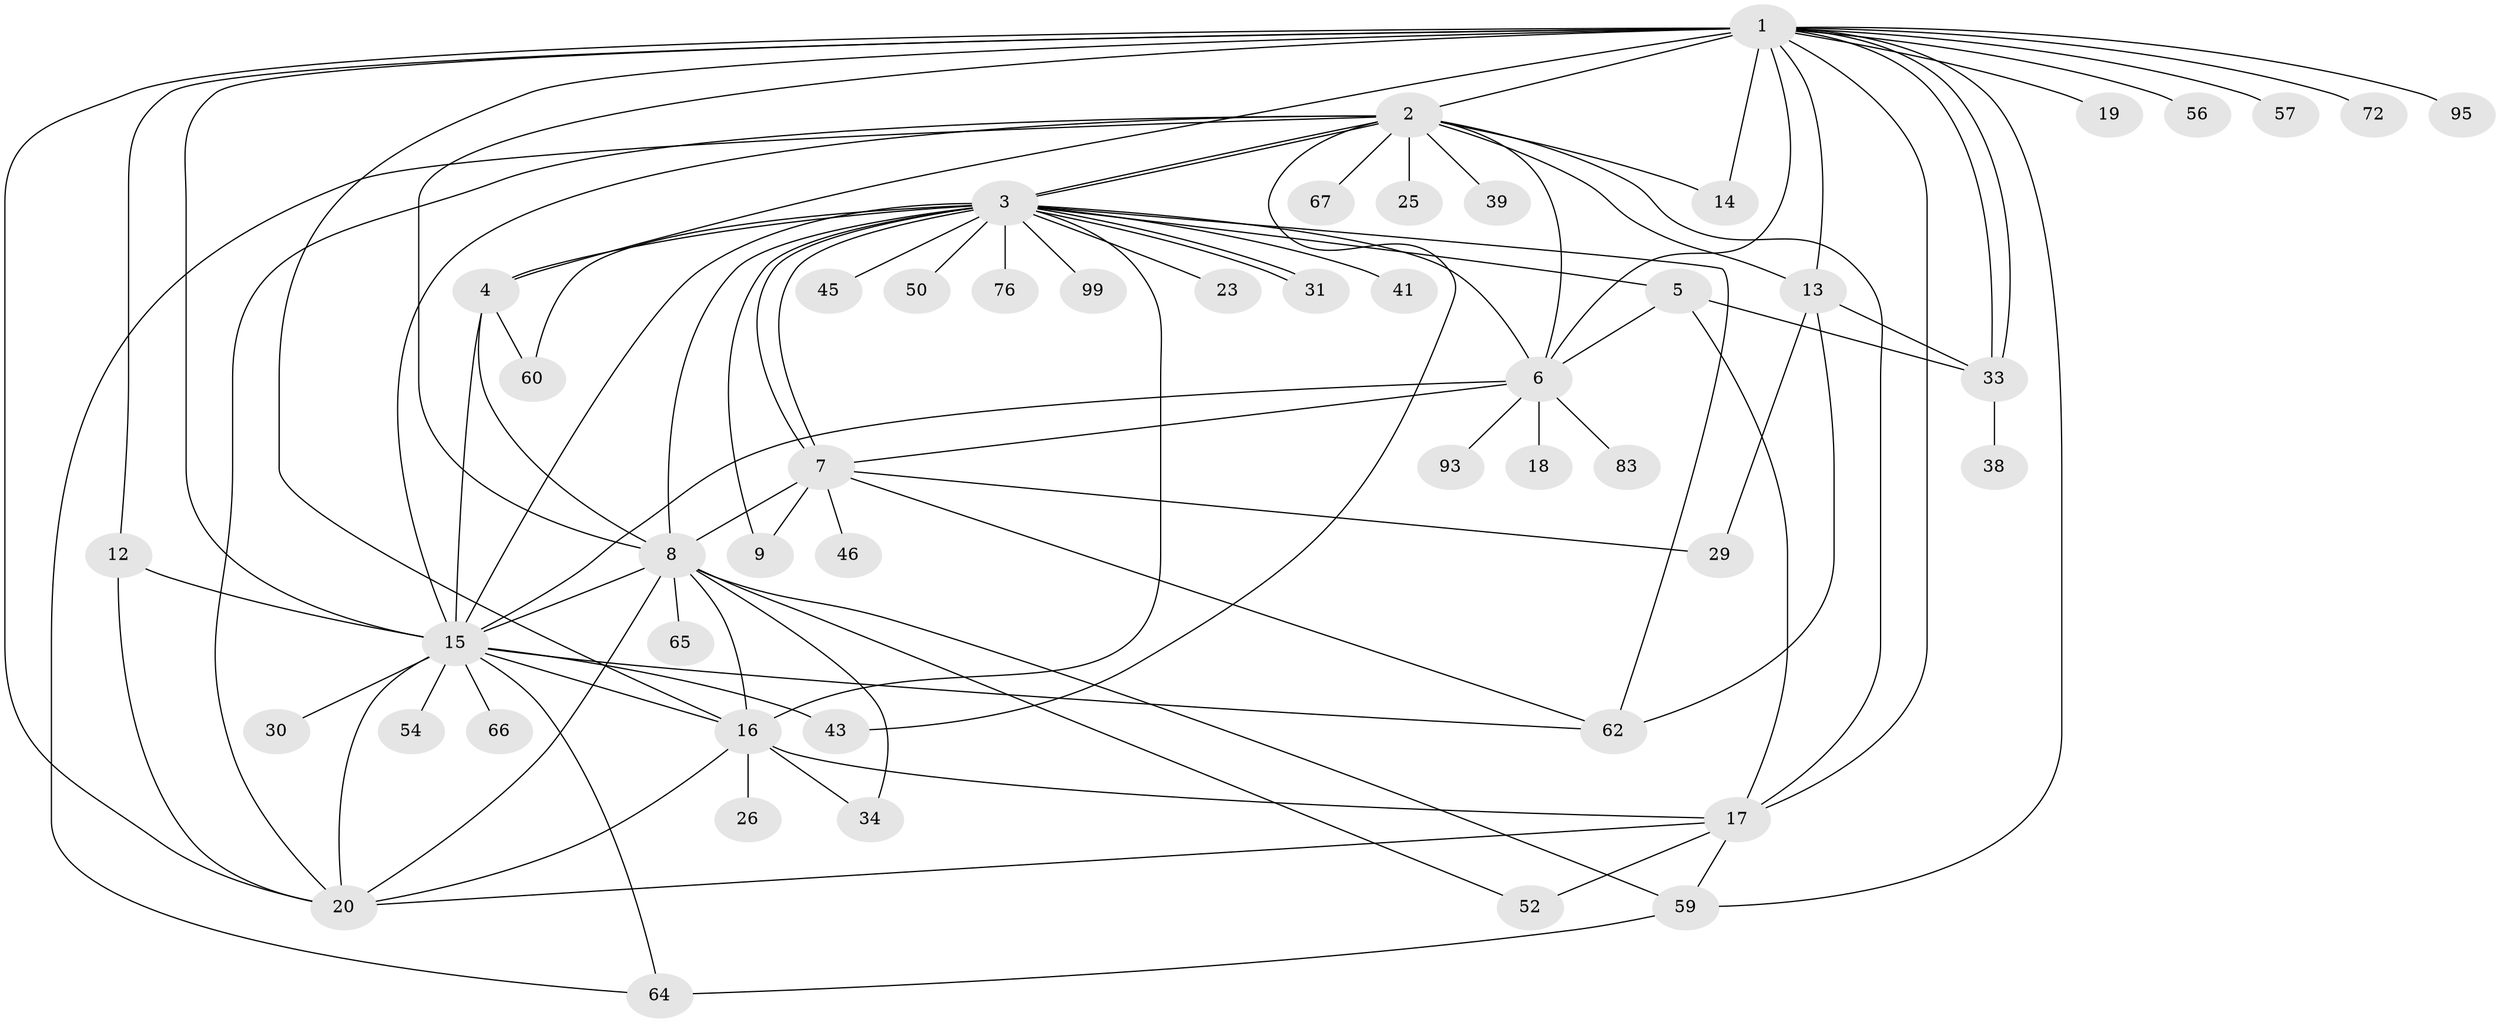 // original degree distribution, {25: 0.01, 8: 0.04, 23: 0.01, 5: 0.08, 4: 0.1, 2: 0.25, 13: 0.01, 3: 0.1, 7: 0.02, 12: 0.01, 1: 0.36, 9: 0.01}
// Generated by graph-tools (version 1.1) at 2025/14/03/09/25 04:14:28]
// undirected, 50 vertices, 96 edges
graph export_dot {
graph [start="1"]
  node [color=gray90,style=filled];
  1;
  2 [super="+22"];
  3;
  4;
  5 [super="+10"];
  6 [super="+63"];
  7 [super="+27"];
  8 [super="+70+11+82+100"];
  9 [super="+53+78"];
  12;
  13 [super="+48+44"];
  14;
  15 [super="+79+32+36+21+28"];
  16 [super="+74+91"];
  17 [super="+58+40"];
  18;
  19;
  20 [super="+47+77+87"];
  23;
  25;
  26;
  29;
  30;
  31;
  33;
  34 [super="+55"];
  38;
  39;
  41;
  43;
  45;
  46;
  50;
  52;
  54;
  56;
  57;
  59 [super="+98"];
  60;
  62;
  64 [super="+96"];
  65;
  66;
  67 [super="+81"];
  72;
  76;
  83;
  93;
  95;
  99;
  1 -- 2 [weight=2];
  1 -- 4;
  1 -- 6;
  1 -- 8 [weight=4];
  1 -- 12;
  1 -- 14;
  1 -- 17 [weight=2];
  1 -- 19;
  1 -- 20;
  1 -- 33;
  1 -- 33;
  1 -- 56;
  1 -- 57;
  1 -- 72;
  1 -- 95;
  1 -- 59;
  1 -- 13;
  1 -- 15;
  1 -- 16;
  2 -- 3;
  2 -- 3;
  2 -- 13;
  2 -- 15 [weight=2];
  2 -- 67;
  2 -- 6;
  2 -- 64;
  2 -- 39;
  2 -- 43;
  2 -- 14;
  2 -- 17 [weight=2];
  2 -- 20;
  2 -- 25;
  3 -- 4;
  3 -- 5;
  3 -- 6;
  3 -- 7;
  3 -- 7;
  3 -- 9 [weight=2];
  3 -- 15 [weight=2];
  3 -- 16;
  3 -- 23;
  3 -- 31;
  3 -- 31;
  3 -- 41;
  3 -- 45;
  3 -- 50;
  3 -- 60;
  3 -- 62;
  3 -- 76;
  3 -- 99;
  3 -- 8;
  4 -- 60;
  4 -- 15;
  4 -- 8;
  5 -- 33;
  5 -- 6;
  5 -- 17;
  6 -- 18;
  6 -- 83;
  6 -- 93;
  6 -- 15;
  6 -- 7;
  7 -- 46;
  7 -- 9;
  7 -- 29;
  7 -- 62;
  7 -- 8;
  8 -- 65;
  8 -- 34;
  8 -- 15;
  8 -- 16 [weight=3];
  8 -- 20 [weight=2];
  8 -- 52;
  8 -- 59;
  12 -- 15;
  12 -- 20;
  13 -- 62;
  13 -- 33;
  13 -- 29;
  15 -- 20 [weight=2];
  15 -- 62;
  15 -- 64;
  15 -- 43;
  15 -- 16;
  15 -- 54;
  15 -- 66;
  15 -- 30;
  16 -- 26;
  16 -- 34;
  16 -- 20;
  16 -- 17 [weight=2];
  17 -- 20;
  17 -- 52;
  17 -- 59;
  33 -- 38;
  59 -- 64;
}
